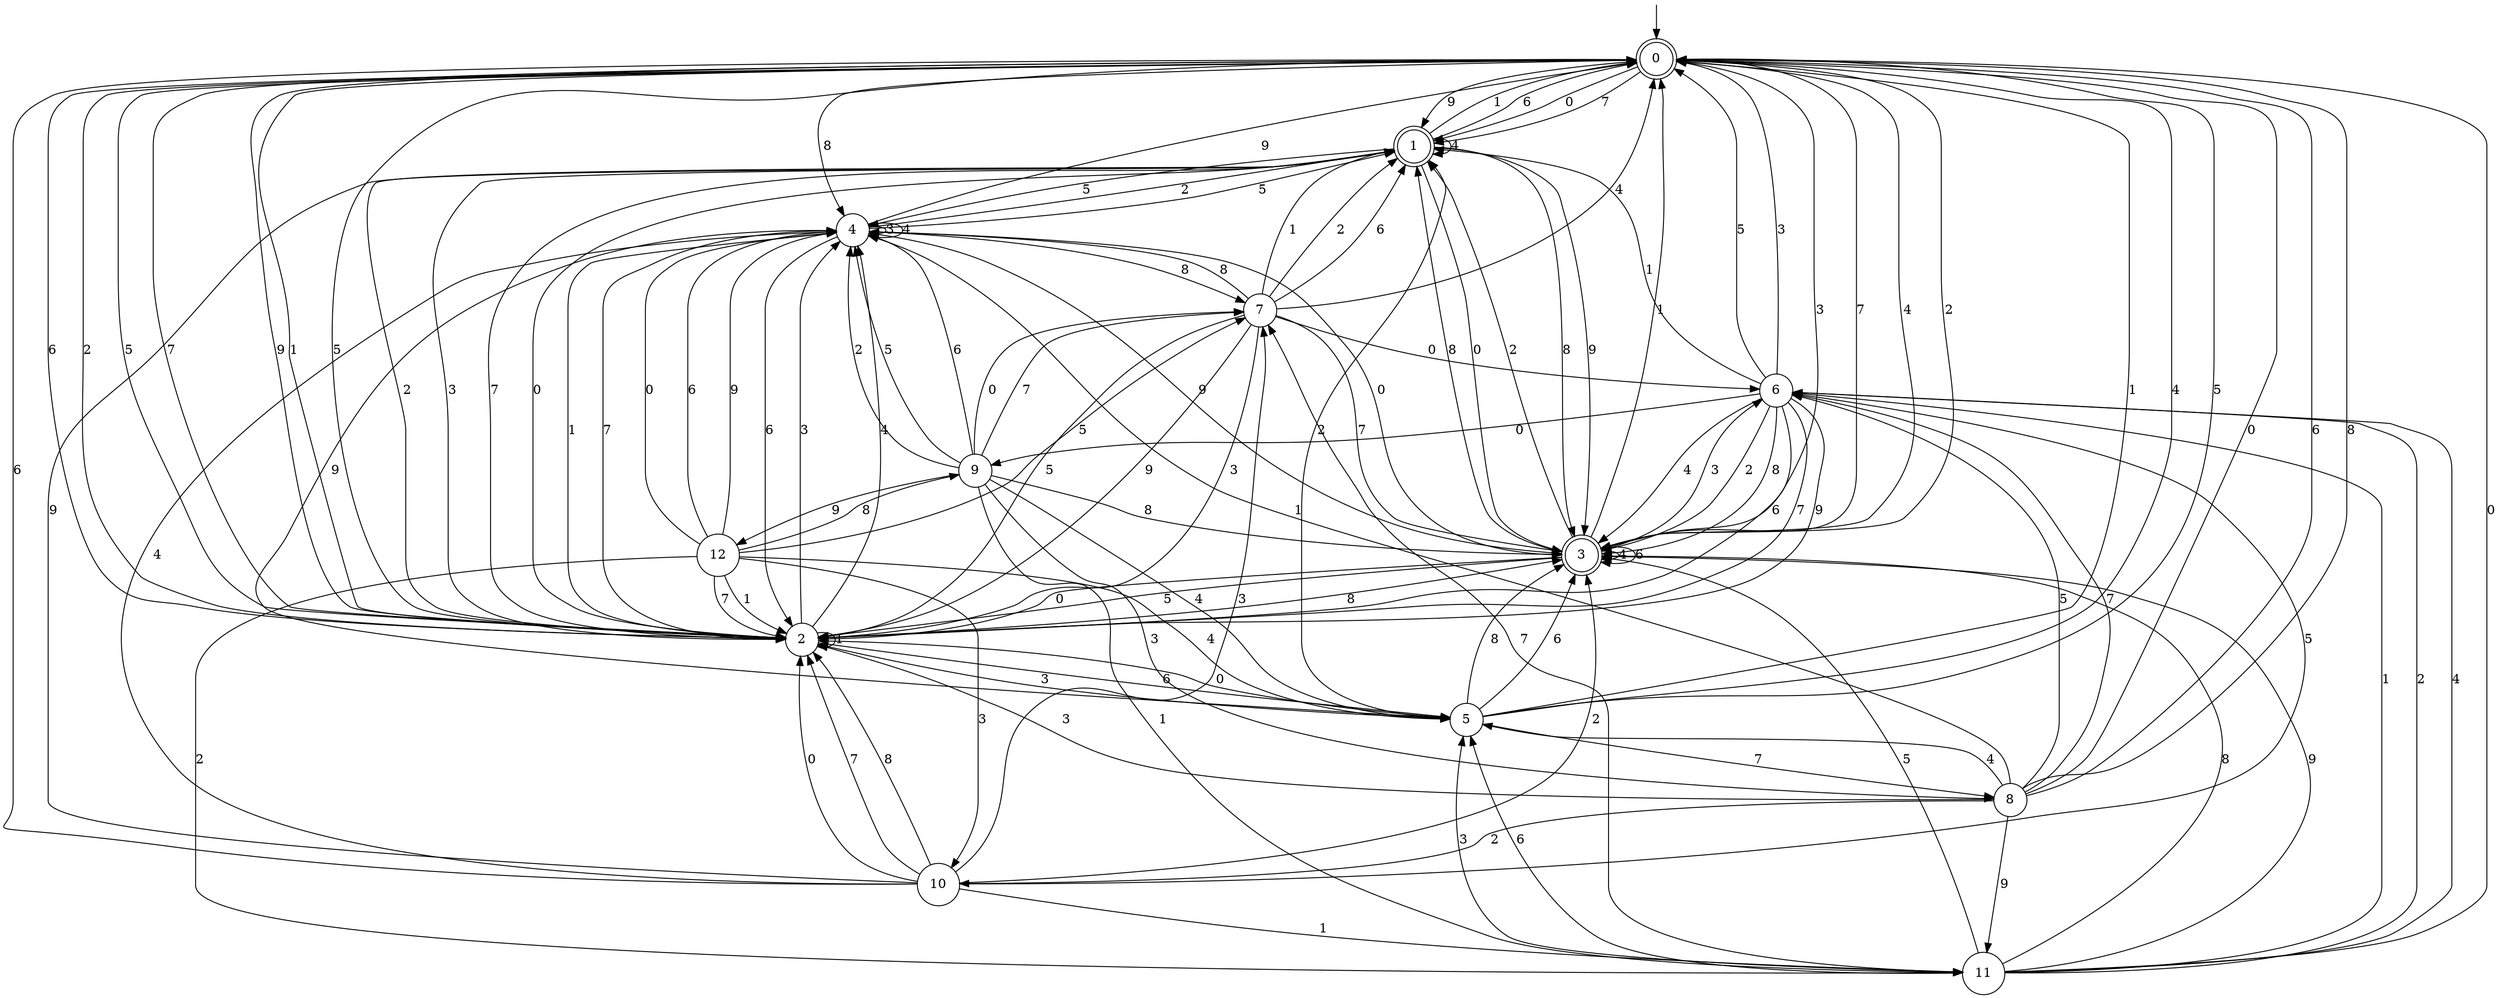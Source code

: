 digraph g {

	s0 [shape="doublecircle" label="0"];
	s1 [shape="doublecircle" label="1"];
	s2 [shape="circle" label="2"];
	s3 [shape="doublecircle" label="3"];
	s4 [shape="circle" label="4"];
	s5 [shape="circle" label="5"];
	s6 [shape="circle" label="6"];
	s7 [shape="circle" label="7"];
	s8 [shape="circle" label="8"];
	s9 [shape="circle" label="9"];
	s10 [shape="circle" label="10"];
	s11 [shape="circle" label="11"];
	s12 [shape="circle" label="12"];
	s0 -> s1 [label="0"];
	s0 -> s2 [label="1"];
	s0 -> s3 [label="2"];
	s0 -> s3 [label="3"];
	s0 -> s3 [label="4"];
	s0 -> s2 [label="5"];
	s0 -> s2 [label="6"];
	s0 -> s1 [label="7"];
	s0 -> s4 [label="8"];
	s0 -> s1 [label="9"];
	s1 -> s3 [label="0"];
	s1 -> s0 [label="1"];
	s1 -> s2 [label="2"];
	s1 -> s2 [label="3"];
	s1 -> s1 [label="4"];
	s1 -> s4 [label="5"];
	s1 -> s0 [label="6"];
	s1 -> s2 [label="7"];
	s1 -> s3 [label="8"];
	s1 -> s3 [label="9"];
	s2 -> s1 [label="0"];
	s2 -> s2 [label="1"];
	s2 -> s0 [label="2"];
	s2 -> s4 [label="3"];
	s2 -> s4 [label="4"];
	s2 -> s0 [label="5"];
	s2 -> s5 [label="6"];
	s2 -> s0 [label="7"];
	s2 -> s3 [label="8"];
	s2 -> s0 [label="9"];
	s3 -> s2 [label="0"];
	s3 -> s0 [label="1"];
	s3 -> s1 [label="2"];
	s3 -> s6 [label="3"];
	s3 -> s3 [label="4"];
	s3 -> s2 [label="5"];
	s3 -> s3 [label="6"];
	s3 -> s0 [label="7"];
	s3 -> s1 [label="8"];
	s3 -> s4 [label="9"];
	s4 -> s3 [label="0"];
	s4 -> s2 [label="1"];
	s4 -> s1 [label="2"];
	s4 -> s4 [label="3"];
	s4 -> s4 [label="4"];
	s4 -> s1 [label="5"];
	s4 -> s2 [label="6"];
	s4 -> s2 [label="7"];
	s4 -> s7 [label="8"];
	s4 -> s0 [label="9"];
	s5 -> s2 [label="0"];
	s5 -> s0 [label="1"];
	s5 -> s1 [label="2"];
	s5 -> s2 [label="3"];
	s5 -> s0 [label="4"];
	s5 -> s0 [label="5"];
	s5 -> s3 [label="6"];
	s5 -> s8 [label="7"];
	s5 -> s3 [label="8"];
	s5 -> s4 [label="9"];
	s6 -> s9 [label="0"];
	s6 -> s1 [label="1"];
	s6 -> s3 [label="2"];
	s6 -> s0 [label="3"];
	s6 -> s3 [label="4"];
	s6 -> s0 [label="5"];
	s6 -> s2 [label="6"];
	s6 -> s2 [label="7"];
	s6 -> s3 [label="8"];
	s6 -> s2 [label="9"];
	s7 -> s6 [label="0"];
	s7 -> s1 [label="1"];
	s7 -> s1 [label="2"];
	s7 -> s2 [label="3"];
	s7 -> s0 [label="4"];
	s7 -> s2 [label="5"];
	s7 -> s1 [label="6"];
	s7 -> s3 [label="7"];
	s7 -> s4 [label="8"];
	s7 -> s2 [label="9"];
	s8 -> s0 [label="0"];
	s8 -> s4 [label="1"];
	s8 -> s10 [label="2"];
	s8 -> s2 [label="3"];
	s8 -> s5 [label="4"];
	s8 -> s6 [label="5"];
	s8 -> s0 [label="6"];
	s8 -> s6 [label="7"];
	s8 -> s0 [label="8"];
	s8 -> s11 [label="9"];
	s9 -> s7 [label="0"];
	s9 -> s11 [label="1"];
	s9 -> s4 [label="2"];
	s9 -> s8 [label="3"];
	s9 -> s5 [label="4"];
	s9 -> s4 [label="5"];
	s9 -> s4 [label="6"];
	s9 -> s7 [label="7"];
	s9 -> s3 [label="8"];
	s9 -> s12 [label="9"];
	s10 -> s2 [label="0"];
	s10 -> s11 [label="1"];
	s10 -> s3 [label="2"];
	s10 -> s7 [label="3"];
	s10 -> s4 [label="4"];
	s10 -> s6 [label="5"];
	s10 -> s0 [label="6"];
	s10 -> s2 [label="7"];
	s10 -> s2 [label="8"];
	s10 -> s1 [label="9"];
	s11 -> s0 [label="0"];
	s11 -> s6 [label="1"];
	s11 -> s6 [label="2"];
	s11 -> s5 [label="3"];
	s11 -> s6 [label="4"];
	s11 -> s3 [label="5"];
	s11 -> s5 [label="6"];
	s11 -> s7 [label="7"];
	s11 -> s3 [label="8"];
	s11 -> s3 [label="9"];
	s12 -> s4 [label="0"];
	s12 -> s2 [label="1"];
	s12 -> s11 [label="2"];
	s12 -> s10 [label="3"];
	s12 -> s5 [label="4"];
	s12 -> s7 [label="5"];
	s12 -> s4 [label="6"];
	s12 -> s2 [label="7"];
	s12 -> s9 [label="8"];
	s12 -> s4 [label="9"];

__start0 [label="" shape="none" width="0" height="0"];
__start0 -> s0;

}

